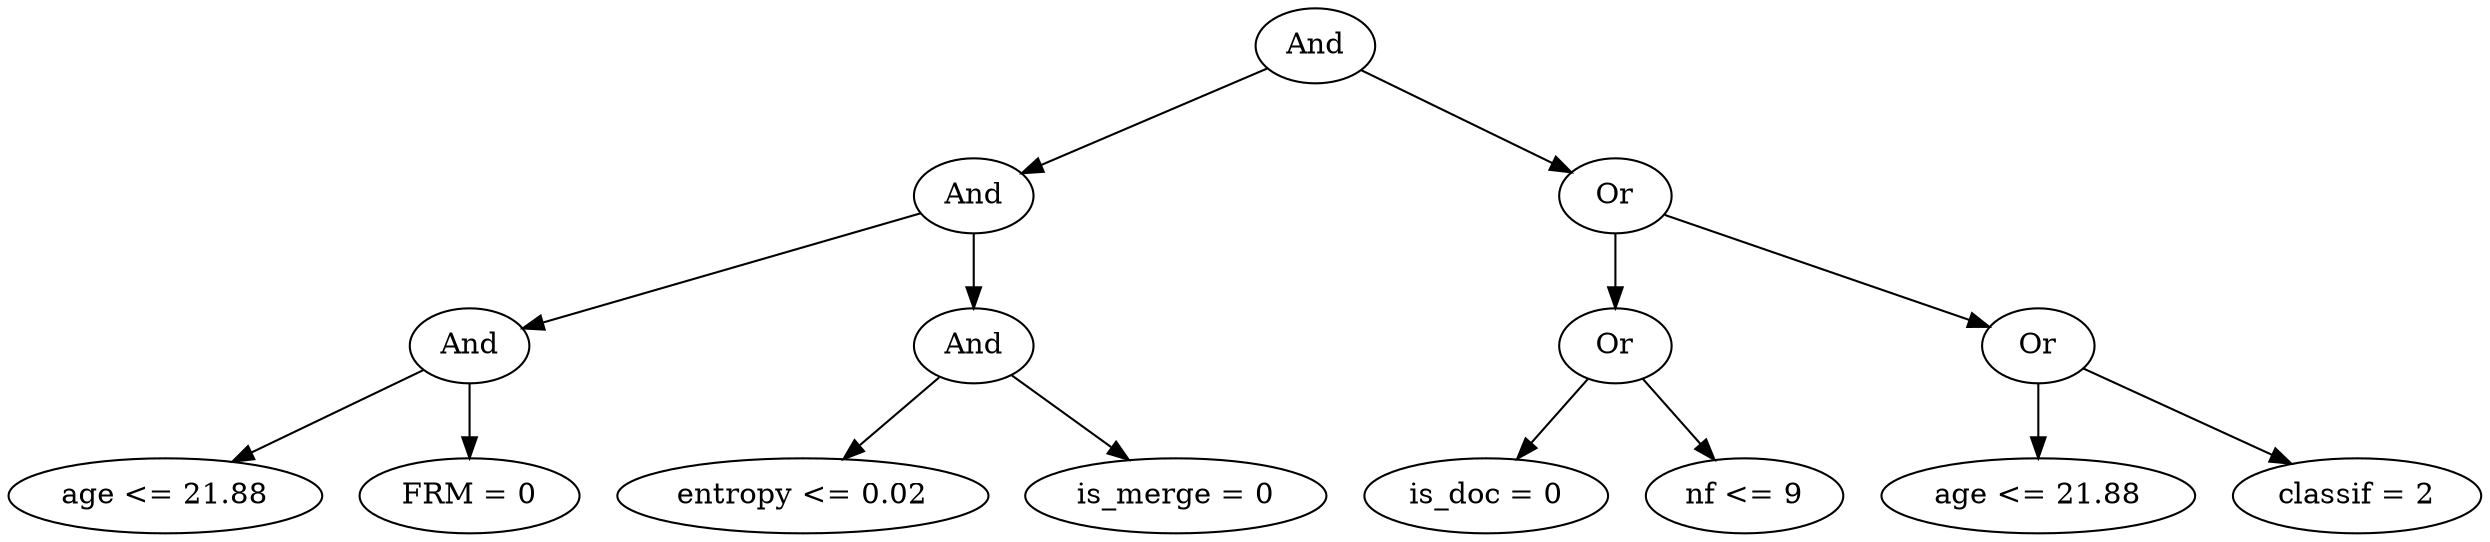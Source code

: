 digraph G {
	graph [bb="0,0,976.59,252",
		dpi=78
	];
	node [label="\N"];
	1	 [height=0.5,
		label=And,
		pos="514.49,234",
		width=0.75];
	2	 [height=0.5,
		label=And,
		pos="379.49,162",
		width=0.75];
	1 -> 2	 [pos="e,400.09,173.68 493.7,222.22 471.04,210.47 434.6,191.57 408.99,178.3"];
	3	 [height=0.5,
		label=Or,
		pos="635.49,162",
		width=0.75];
	1 -> 3	 [pos="e,615.79,174.4 534.2,221.6 553.98,210.16 584.64,192.42 607.05,179.46"];
	4	 [height=0.5,
		label=And,
		pos="179.49,90",
		width=0.75];
	2 -> 4	 [pos="e,202.99,99.223 356.16,152.83 320.73,140.43 253.2,116.8 212.68,102.61"];
	5	 [height=0.5,
		label=And,
		pos="379.49,90",
		width=0.75];
	2 -> 5	 [pos="e,379.49,108.1 379.49,143.7 379.49,135.98 379.49,126.71 379.49,118.11"];
	8	 [height=0.5,
		label="age <= 21.88",
		pos="58.495,18",
		width=1.6249];
	4 -> 8	 [pos="e,84.983,34.324 159.78,77.597 141.97,67.292 115.33,51.879 93.837,39.446"];
	9	 [height=0.5,
		label="FRM = 0",
		pos="179.49,18",
		width=1.2457];
	4 -> 9	 [pos="e,179.49,36.104 179.49,71.697 179.49,63.983 179.49,54.712 179.49,46.112"];
	10	 [height=0.5,
		label="entropy <= 0.02",
		pos="311.49,18",
		width=1.9318];
	5 -> 10	 [pos="e,327.72,35.699 365.41,74.496 356.58,65.409 344.99,53.475 334.81,43.004"];
	11	 [height=0.5,
		label="is_merge = 0",
		pos="456.49,18",
		width=1.6068];
	5 -> 11	 [pos="e,438.51,35.354 395.08,74.834 405.39,65.462 419.14,52.955 431.02,42.155"];
	6	 [height=0.5,
		label=Or,
		pos="635.49,90",
		width=0.75];
	3 -> 6	 [pos="e,635.49,108.1 635.49,143.7 635.49,135.98 635.49,126.71 635.49,118.11"];
	7	 [height=0.5,
		label=Or,
		pos="803.49,90",
		width=0.75];
	3 -> 7	 [pos="e,781.09,100.33 657.8,151.7 687.05,139.52 738.53,118.07 771.81,104.2"];
	12	 [height=0.5,
		label="is_doc = 0",
		pos="582.49,18",
		width=1.3902];
	6 -> 12	 [pos="e,594.96,35.467 623.73,73.465 617.06,64.654 608.56,53.43 601.02,43.463"];
	13	 [height=0.5,
		label="nf <= 9",
		pos="688.49,18",
		width=1.0652];
	6 -> 13	 [pos="e,676.03,35.467 647.26,73.465 653.93,64.654 662.43,53.43 669.97,43.463"];
	14	 [height=0.5,
		label="age <= 21.88",
		pos="803.49,18",
		width=1.6249];
	7 -> 14	 [pos="e,803.49,36.104 803.49,71.697 803.49,63.983 803.49,54.712 803.49,46.112"];
	15	 [height=0.5,
		label="classif = 2",
		pos="928.49,18",
		width=1.336];
	7 -> 15	 [pos="e,902.83,33.371 823.58,77.753 842.5,67.155 871.25,51.056 893.87,38.389"];
}
